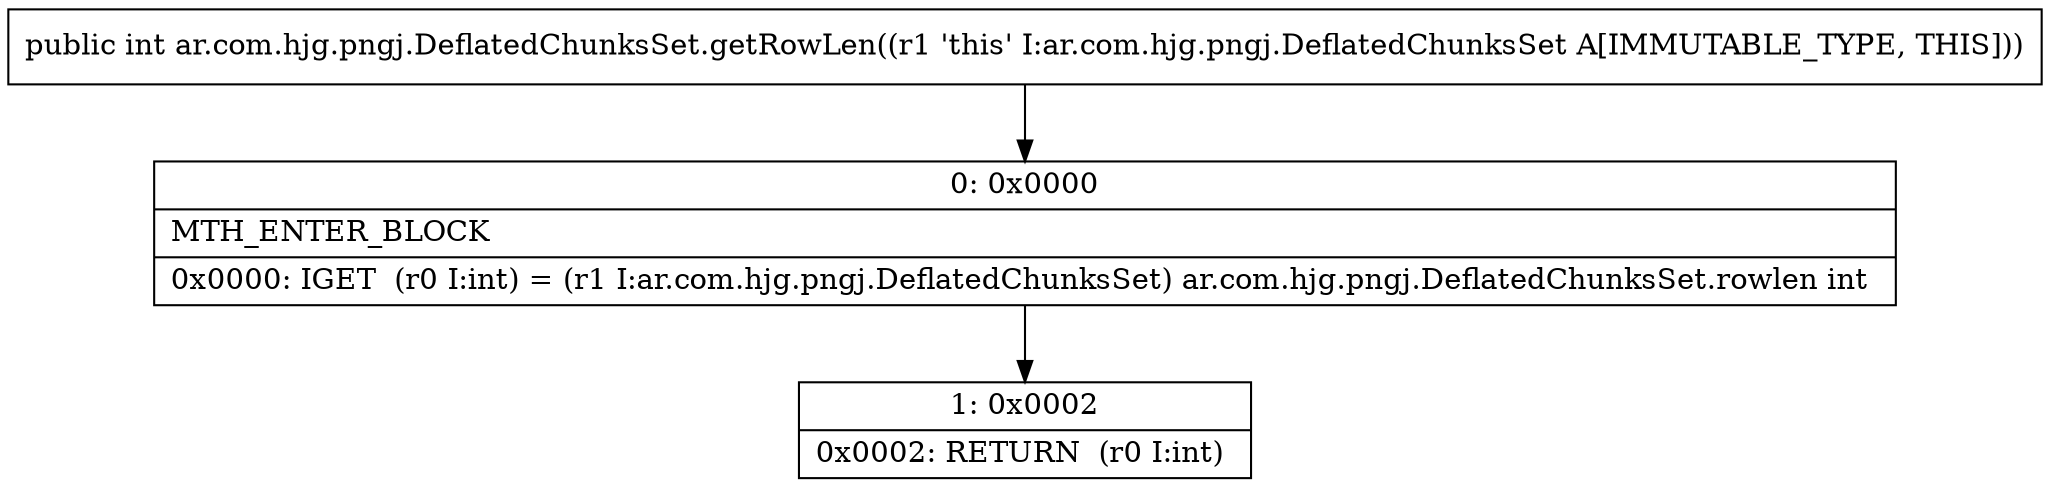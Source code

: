 digraph "CFG forar.com.hjg.pngj.DeflatedChunksSet.getRowLen()I" {
Node_0 [shape=record,label="{0\:\ 0x0000|MTH_ENTER_BLOCK\l|0x0000: IGET  (r0 I:int) = (r1 I:ar.com.hjg.pngj.DeflatedChunksSet) ar.com.hjg.pngj.DeflatedChunksSet.rowlen int \l}"];
Node_1 [shape=record,label="{1\:\ 0x0002|0x0002: RETURN  (r0 I:int) \l}"];
MethodNode[shape=record,label="{public int ar.com.hjg.pngj.DeflatedChunksSet.getRowLen((r1 'this' I:ar.com.hjg.pngj.DeflatedChunksSet A[IMMUTABLE_TYPE, THIS])) }"];
MethodNode -> Node_0;
Node_0 -> Node_1;
}

